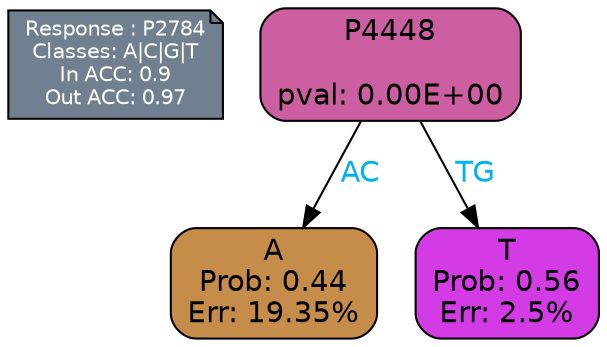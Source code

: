 digraph Tree {
node [shape=box, style="filled, rounded", color="black", fontname=helvetica] ;
graph [ranksep=equally, splines=polylines, bgcolor=transparent, dpi=600] ;
edge [fontname=helvetica] ;
LEGEND [label="Response : P2784
Classes: A|C|G|T
In ACC: 0.9
Out ACC: 0.97
",shape=note,align=left,style=filled,fillcolor="slategray",fontcolor="white",fontsize=10];1 [label="P4448

pval: 0.00E+00", fillcolor="#cc5fa1"] ;
2 [label="A
Prob: 0.44
Err: 19.35%", fillcolor="#c58d49"] ;
3 [label="T
Prob: 0.56
Err: 2.5%", fillcolor="#d33be5"] ;
1 -> 2 [label="AC",fontcolor=deepskyblue2] ;
1 -> 3 [label="TG",fontcolor=deepskyblue2] ;
{rank = same; 2;3;}{rank = same; LEGEND;1;}}